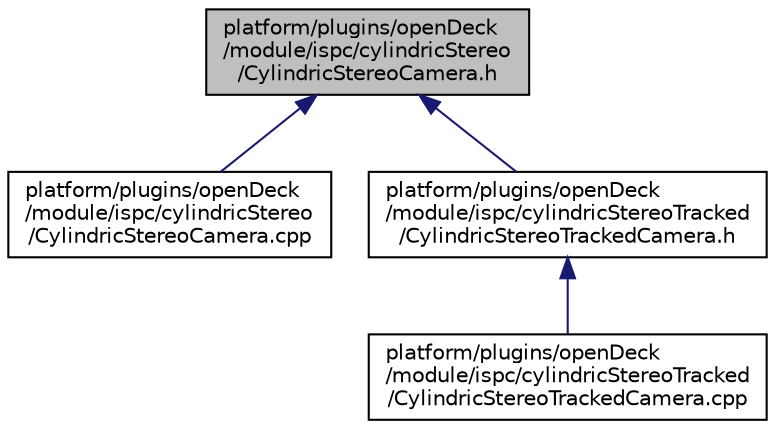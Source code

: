 digraph "platform/plugins/openDeck/module/ispc/cylindricStereo/CylindricStereoCamera.h"
{
 // LATEX_PDF_SIZE
  edge [fontname="Helvetica",fontsize="10",labelfontname="Helvetica",labelfontsize="10"];
  node [fontname="Helvetica",fontsize="10",shape=record];
  Node1 [label="platform/plugins/openDeck\l/module/ispc/cylindricStereo\l/CylindricStereoCamera.h",height=0.2,width=0.4,color="black", fillcolor="grey75", style="filled", fontcolor="black",tooltip=" "];
  Node1 -> Node2 [dir="back",color="midnightblue",fontsize="10",style="solid",fontname="Helvetica"];
  Node2 [label="platform/plugins/openDeck\l/module/ispc/cylindricStereo\l/CylindricStereoCamera.cpp",height=0.2,width=0.4,color="black", fillcolor="white", style="filled",URL="$d7/d22/CylindricStereoCamera_8cpp.html",tooltip=" "];
  Node1 -> Node3 [dir="back",color="midnightblue",fontsize="10",style="solid",fontname="Helvetica"];
  Node3 [label="platform/plugins/openDeck\l/module/ispc/cylindricStereoTracked\l/CylindricStereoTrackedCamera.h",height=0.2,width=0.4,color="black", fillcolor="white", style="filled",URL="$d1/d69/CylindricStereoTrackedCamera_8h.html",tooltip=" "];
  Node3 -> Node4 [dir="back",color="midnightblue",fontsize="10",style="solid",fontname="Helvetica"];
  Node4 [label="platform/plugins/openDeck\l/module/ispc/cylindricStereoTracked\l/CylindricStereoTrackedCamera.cpp",height=0.2,width=0.4,color="black", fillcolor="white", style="filled",URL="$d3/d53/CylindricStereoTrackedCamera_8cpp.html",tooltip=" "];
}

